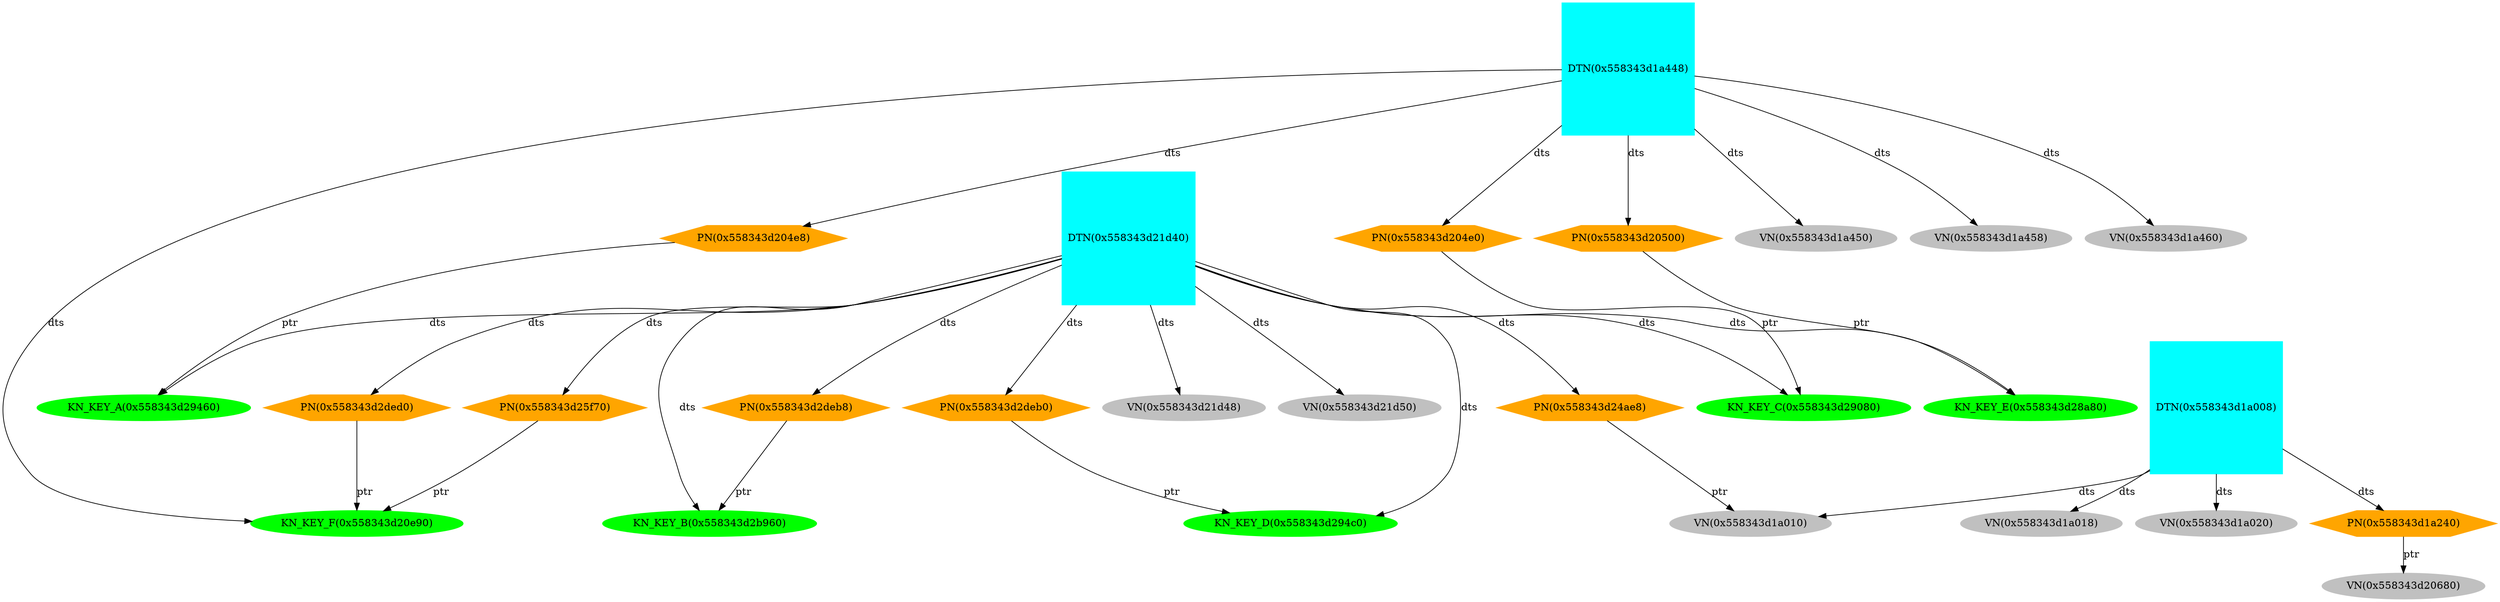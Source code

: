 strict digraph "17016-1643962152" {
	"DTN(0x558343d21d40)" [color="cyan" style=filled shape=square];
	"DTN(0x558343d1a448)" [color="cyan" style=filled shape=square];
	"DTN(0x558343d1a008)" [color="cyan" style=filled shape=square];
	"PN(0x558343d204e8)" [color="orange" style=filled shape=hexagon];
	"PN(0x558343d2deb8)" [color="orange" style=filled shape=hexagon];
	"PN(0x558343d204e0)" [color="orange" style=filled shape=hexagon];
	"PN(0x558343d2deb0)" [color="orange" style=filled shape=hexagon];
	"PN(0x558343d2ded0)" [color="orange" style=filled shape=hexagon];
	"PN(0x558343d25f70)" [color="orange" style=filled shape=hexagon];
	"PN(0x558343d20500)" [color="orange" style=filled shape=hexagon];
	"VN(0x558343d21d48)" [color="grey" style=filled];
	"VN(0x558343d21d50)" [color="grey" style=filled];

	"VN(0x558343d1a450)" [color="grey" style=filled];
	"VN(0x558343d1a458)" [color="grey" style=filled];
	"VN(0x558343d1a460)" [color="grey" style=filled];

	"PN(0x558343d24ae8)" [color="orange" style=filled shape=hexagon];
	"VN(0x558343d1a010)" [color="grey" style=filled];

	"VN(0x558343d1a018)" [color="grey" style=filled];
	"VN(0x558343d1a020)" [color="grey" style=filled];
	"PN(0x558343d1a240)" [color="orange" style=filled shape=hexagon];
	"VN(0x558343d20680)" [color="grey" style=filled];

	"KN_KEY_A(0x558343d29460)" [color="green" style=filled];
	"KN_KEY_B(0x558343d2b960)" [color="green" style=filled];
	"KN_KEY_C(0x558343d29080)" [color="green" style=filled];
	"KN_KEY_D(0x558343d294c0)" [color="green" style=filled];
	"KN_KEY_E(0x558343d28a80)" [color="green" style=filled];
	"KN_KEY_F(0x558343d20e90)" [color="green" style=filled];

	"DTN(0x558343d21d40)" -> "KN_KEY_A(0x558343d29460)" [label="dts" weight=1]
	"PN(0x558343d204e8)" -> "KN_KEY_A(0x558343d29460)" [label="ptr" weight=1]
	"DTN(0x558343d21d40)" -> "KN_KEY_B(0x558343d2b960)" [label="dts" weight=1]
	"PN(0x558343d2deb8)" -> "KN_KEY_B(0x558343d2b960)" [label="ptr" weight=1]
	"DTN(0x558343d21d40)" -> "KN_KEY_C(0x558343d29080)" [label="dts" weight=1]
	"PN(0x558343d204e0)" -> "KN_KEY_C(0x558343d29080)" [label="ptr" weight=1]
	"DTN(0x558343d21d40)" -> "KN_KEY_D(0x558343d294c0)" [label="dts" weight=1]
	"PN(0x558343d2deb0)" -> "KN_KEY_D(0x558343d294c0)" [label="ptr" weight=1]
	"DTN(0x558343d21d40)" -> "KN_KEY_E(0x558343d28a80)" [label="dts" weight=1]
	"PN(0x558343d20500)" -> "KN_KEY_E(0x558343d28a80)" [label="ptr" weight=1]
	"DTN(0x558343d1a448)" -> "KN_KEY_F(0x558343d20e90)" [label="dts" weight=1]
	"PN(0x558343d2ded0)" -> "KN_KEY_F(0x558343d20e90)" [label="ptr" weight=1]
	"PN(0x558343d25f70)" -> "KN_KEY_F(0x558343d20e90)" [label="ptr" weight=1]

	"DTN(0x558343d1a448)" -> "PN(0x558343d204e8)" [label="dts" weight=1]
	"DTN(0x558343d21d40)" -> "PN(0x558343d2deb8)" [label="dts" weight=1]
	"DTN(0x558343d1a448)" -> "PN(0x558343d204e0)" [label="dts" weight=1]
	"DTN(0x558343d21d40)" -> "PN(0x558343d2deb0)" [label="dts" weight=1]
	"DTN(0x558343d21d40)" -> "PN(0x558343d2ded0)" [label="dts" weight=1]
	"DTN(0x558343d21d40)" -> "PN(0x558343d25f70)" [label="dts" weight=1]
	"DTN(0x558343d1a448)" -> "PN(0x558343d20500)" [label="dts" weight=1]

    "DTN(0x558343d21d40)" -> "VN(0x558343d21d48)" [label="dts" weight=1]
    "DTN(0x558343d21d40)" -> "VN(0x558343d21d50)" [label="dts" weight=1]
	"DTN(0x558343d1a448)" -> "VN(0x558343d1a450)" [label="dts" weight=1]
    "DTN(0x558343d1a448)" -> "VN(0x558343d1a458)" [label="dts" weight=1]
    "DTN(0x558343d1a448)" -> "VN(0x558343d1a460)" [label="dts" weight=1]

	"DTN(0x558343d21d40)" -> "PN(0x558343d24ae8)" [label="dts" weight=1]
	"PN(0x558343d24ae8)" -> "VN(0x558343d1a010)" [label="ptr" weight=1]

	"DTN(0x558343d1a008)" -> "VN(0x558343d1a010)" [label="dts" weight=1]
    "DTN(0x558343d1a008)" -> "VN(0x558343d1a018)" [label="dts" weight=1]
    "DTN(0x558343d1a008)" -> "VN(0x558343d1a020)" [label="dts" weight=1]
    "DTN(0x558343d1a008)" -> "PN(0x558343d1a240)" [label="dts" weight=1]
	"PN(0x558343d1a240)" -> "VN(0x558343d20680)" [label="ptr" weight=1]
}
